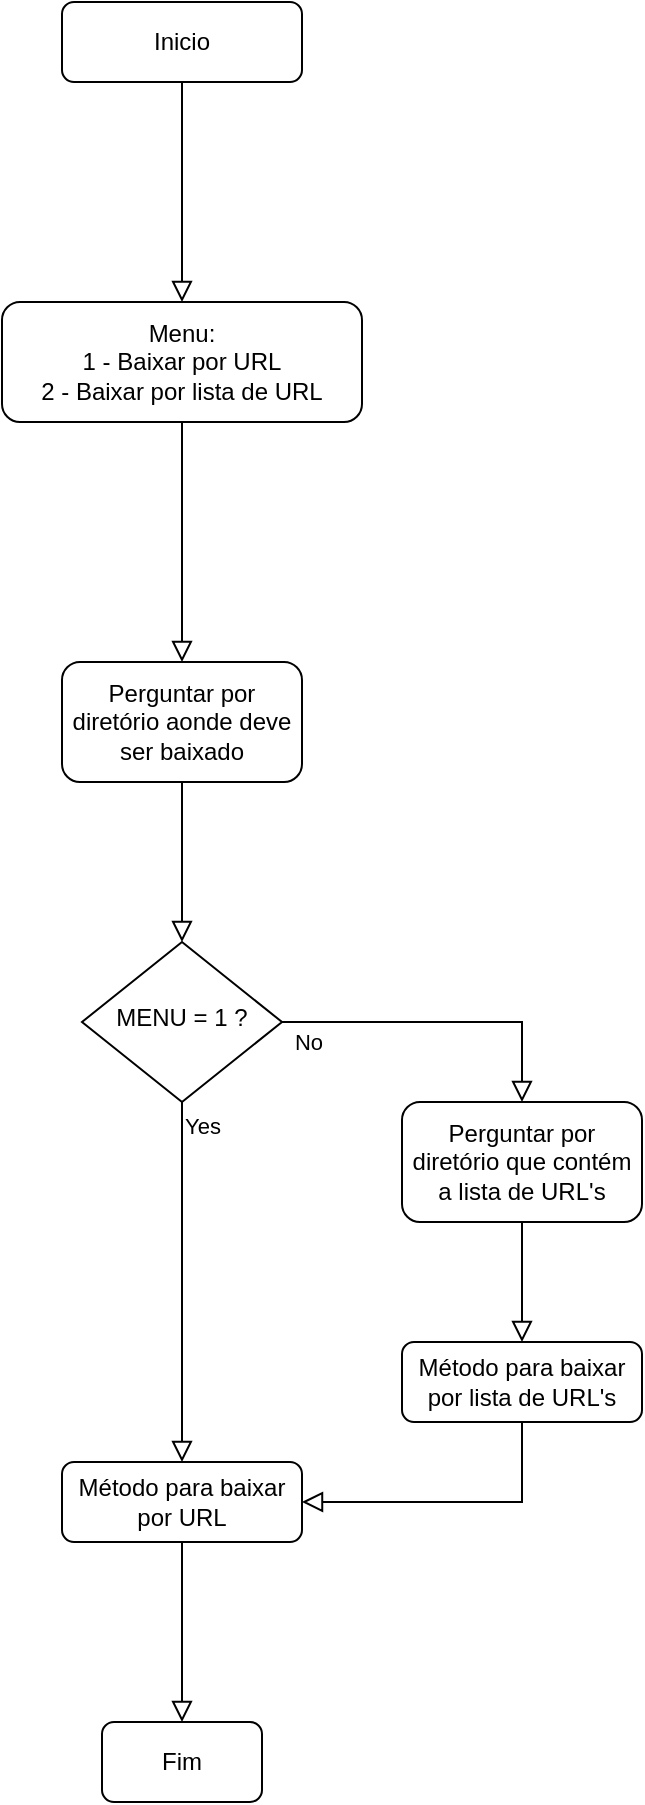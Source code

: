 <mxfile version="16.5.3" type="device"><diagram id="C5RBs43oDa-KdzZeNtuy" name="Page-1"><mxGraphModel dx="1185" dy="619" grid="1" gridSize="10" guides="1" tooltips="1" connect="1" arrows="1" fold="1" page="1" pageScale="1" pageWidth="827" pageHeight="1169" math="0" shadow="0"><root><mxCell id="WIyWlLk6GJQsqaUBKTNV-0"/><mxCell id="WIyWlLk6GJQsqaUBKTNV-1" parent="WIyWlLk6GJQsqaUBKTNV-0"/><mxCell id="WIyWlLk6GJQsqaUBKTNV-2" value="" style="rounded=0;html=1;jettySize=auto;orthogonalLoop=1;fontSize=11;endArrow=block;endFill=0;endSize=8;strokeWidth=1;shadow=0;labelBackgroundColor=none;edgeStyle=orthogonalEdgeStyle;entryX=0.5;entryY=0;entryDx=0;entryDy=0;" parent="WIyWlLk6GJQsqaUBKTNV-1" source="WIyWlLk6GJQsqaUBKTNV-3" target="YW_Ym8ZhaDty7x6sjuFB-0" edge="1"><mxGeometry relative="1" as="geometry"><mxPoint x="420" y="210" as="targetPoint"/></mxGeometry></mxCell><mxCell id="WIyWlLk6GJQsqaUBKTNV-3" value="Inicio" style="rounded=1;whiteSpace=wrap;html=1;fontSize=12;glass=0;strokeWidth=1;shadow=0;" parent="WIyWlLk6GJQsqaUBKTNV-1" vertex="1"><mxGeometry x="360" y="70" width="120" height="40" as="geometry"/></mxCell><mxCell id="WIyWlLk6GJQsqaUBKTNV-8" value="Yes" style="rounded=0;html=1;jettySize=auto;orthogonalLoop=1;fontSize=11;endArrow=block;endFill=0;endSize=8;strokeWidth=1;shadow=0;labelBackgroundColor=none;edgeStyle=orthogonalEdgeStyle;exitX=0.5;exitY=1;exitDx=0;exitDy=0;" parent="WIyWlLk6GJQsqaUBKTNV-1" source="WIyWlLk6GJQsqaUBKTNV-10" target="WIyWlLk6GJQsqaUBKTNV-11" edge="1"><mxGeometry x="-0.867" y="10" relative="1" as="geometry"><mxPoint as="offset"/><mxPoint x="370" y="580" as="sourcePoint"/></mxGeometry></mxCell><mxCell id="WIyWlLk6GJQsqaUBKTNV-9" value="No" style="edgeStyle=orthogonalEdgeStyle;rounded=0;html=1;jettySize=auto;orthogonalLoop=1;fontSize=11;endArrow=block;endFill=0;endSize=8;strokeWidth=1;shadow=0;labelBackgroundColor=none;exitX=1;exitY=0.5;exitDx=0;exitDy=0;entryX=0.5;entryY=0;entryDx=0;entryDy=0;" parent="WIyWlLk6GJQsqaUBKTNV-1" source="WIyWlLk6GJQsqaUBKTNV-10" target="YW_Ym8ZhaDty7x6sjuFB-10" edge="1"><mxGeometry x="-0.846" y="-10" relative="1" as="geometry"><mxPoint as="offset"/><mxPoint x="460" y="580" as="sourcePoint"/></mxGeometry></mxCell><mxCell id="WIyWlLk6GJQsqaUBKTNV-10" value="MENU = 1 ?" style="rhombus;whiteSpace=wrap;html=1;shadow=0;fontFamily=Helvetica;fontSize=12;align=center;strokeWidth=1;spacing=6;spacingTop=-4;" parent="WIyWlLk6GJQsqaUBKTNV-1" vertex="1"><mxGeometry x="370" y="540" width="100" height="80" as="geometry"/></mxCell><mxCell id="WIyWlLk6GJQsqaUBKTNV-11" value="Método para baixar por URL" style="rounded=1;whiteSpace=wrap;html=1;fontSize=12;glass=0;strokeWidth=1;shadow=0;" parent="WIyWlLk6GJQsqaUBKTNV-1" vertex="1"><mxGeometry x="360" y="800" width="120" height="40" as="geometry"/></mxCell><mxCell id="WIyWlLk6GJQsqaUBKTNV-12" value="Método para baixar por lista de URL's" style="rounded=1;whiteSpace=wrap;html=1;fontSize=12;glass=0;strokeWidth=1;shadow=0;" parent="WIyWlLk6GJQsqaUBKTNV-1" vertex="1"><mxGeometry x="530" y="740" width="120" height="40" as="geometry"/></mxCell><mxCell id="YW_Ym8ZhaDty7x6sjuFB-0" value="Menu:&lt;br&gt;1 - Baixar por URL&lt;br&gt;2 - Baixar por lista de URL" style="rounded=1;whiteSpace=wrap;html=1;" vertex="1" parent="WIyWlLk6GJQsqaUBKTNV-1"><mxGeometry x="330" y="220" width="180" height="60" as="geometry"/></mxCell><mxCell id="YW_Ym8ZhaDty7x6sjuFB-1" value="" style="rounded=0;html=1;jettySize=auto;orthogonalLoop=1;fontSize=11;endArrow=block;endFill=0;endSize=8;strokeWidth=1;shadow=0;labelBackgroundColor=none;edgeStyle=orthogonalEdgeStyle;exitX=0.5;exitY=1;exitDx=0;exitDy=0;entryX=0.5;entryY=0;entryDx=0;entryDy=0;" edge="1" parent="WIyWlLk6GJQsqaUBKTNV-1" source="YW_Ym8ZhaDty7x6sjuFB-0" target="YW_Ym8ZhaDty7x6sjuFB-2"><mxGeometry relative="1" as="geometry"><mxPoint x="430" y="120" as="sourcePoint"/><mxPoint x="430" y="230" as="targetPoint"/></mxGeometry></mxCell><mxCell id="YW_Ym8ZhaDty7x6sjuFB-2" value="Perguntar por diretório aonde deve ser baixado&lt;br&gt;" style="rounded=1;whiteSpace=wrap;html=1;" vertex="1" parent="WIyWlLk6GJQsqaUBKTNV-1"><mxGeometry x="360" y="400" width="120" height="60" as="geometry"/></mxCell><mxCell id="YW_Ym8ZhaDty7x6sjuFB-6" value="" style="rounded=0;html=1;jettySize=auto;orthogonalLoop=1;fontSize=11;endArrow=block;endFill=0;endSize=8;strokeWidth=1;shadow=0;labelBackgroundColor=none;edgeStyle=orthogonalEdgeStyle;exitX=0.5;exitY=1;exitDx=0;exitDy=0;entryX=0.5;entryY=0;entryDx=0;entryDy=0;" edge="1" parent="WIyWlLk6GJQsqaUBKTNV-1" source="YW_Ym8ZhaDty7x6sjuFB-2" target="WIyWlLk6GJQsqaUBKTNV-10"><mxGeometry relative="1" as="geometry"><mxPoint x="430" y="290" as="sourcePoint"/><mxPoint x="430" y="410" as="targetPoint"/></mxGeometry></mxCell><mxCell id="YW_Ym8ZhaDty7x6sjuFB-7" value="" style="rounded=0;html=1;jettySize=auto;orthogonalLoop=1;fontSize=11;endArrow=block;endFill=0;endSize=8;strokeWidth=1;shadow=0;labelBackgroundColor=none;edgeStyle=orthogonalEdgeStyle;exitX=0.5;exitY=1;exitDx=0;exitDy=0;entryX=1;entryY=0.5;entryDx=0;entryDy=0;" edge="1" parent="WIyWlLk6GJQsqaUBKTNV-1" source="WIyWlLk6GJQsqaUBKTNV-12" target="WIyWlLk6GJQsqaUBKTNV-11"><mxGeometry relative="1" as="geometry"><mxPoint x="430" y="470" as="sourcePoint"/><mxPoint x="430" y="550" as="targetPoint"/></mxGeometry></mxCell><mxCell id="YW_Ym8ZhaDty7x6sjuFB-8" value="Fim" style="rounded=1;whiteSpace=wrap;html=1;" vertex="1" parent="WIyWlLk6GJQsqaUBKTNV-1"><mxGeometry x="380" y="930" width="80" height="40" as="geometry"/></mxCell><mxCell id="YW_Ym8ZhaDty7x6sjuFB-9" value="" style="rounded=0;html=1;jettySize=auto;orthogonalLoop=1;fontSize=11;endArrow=block;endFill=0;endSize=8;strokeWidth=1;shadow=0;labelBackgroundColor=none;edgeStyle=orthogonalEdgeStyle;exitX=0.5;exitY=1;exitDx=0;exitDy=0;" edge="1" parent="WIyWlLk6GJQsqaUBKTNV-1" source="WIyWlLk6GJQsqaUBKTNV-11" target="YW_Ym8ZhaDty7x6sjuFB-8"><mxGeometry relative="1" as="geometry"><mxPoint x="430" y="470" as="sourcePoint"/><mxPoint x="430" y="550" as="targetPoint"/></mxGeometry></mxCell><mxCell id="YW_Ym8ZhaDty7x6sjuFB-10" value="Perguntar por diretório que contém a lista de URL's" style="rounded=1;whiteSpace=wrap;html=1;" vertex="1" parent="WIyWlLk6GJQsqaUBKTNV-1"><mxGeometry x="530" y="620" width="120" height="60" as="geometry"/></mxCell><mxCell id="YW_Ym8ZhaDty7x6sjuFB-11" value="" style="rounded=0;html=1;jettySize=auto;orthogonalLoop=1;fontSize=11;endArrow=block;endFill=0;endSize=8;strokeWidth=1;shadow=0;labelBackgroundColor=none;edgeStyle=orthogonalEdgeStyle;exitX=0.5;exitY=1;exitDx=0;exitDy=0;entryX=0.5;entryY=0;entryDx=0;entryDy=0;" edge="1" parent="WIyWlLk6GJQsqaUBKTNV-1" source="YW_Ym8ZhaDty7x6sjuFB-10" target="WIyWlLk6GJQsqaUBKTNV-12"><mxGeometry relative="1" as="geometry"><mxPoint x="430" y="470" as="sourcePoint"/><mxPoint x="430" y="550" as="targetPoint"/></mxGeometry></mxCell></root></mxGraphModel></diagram></mxfile>